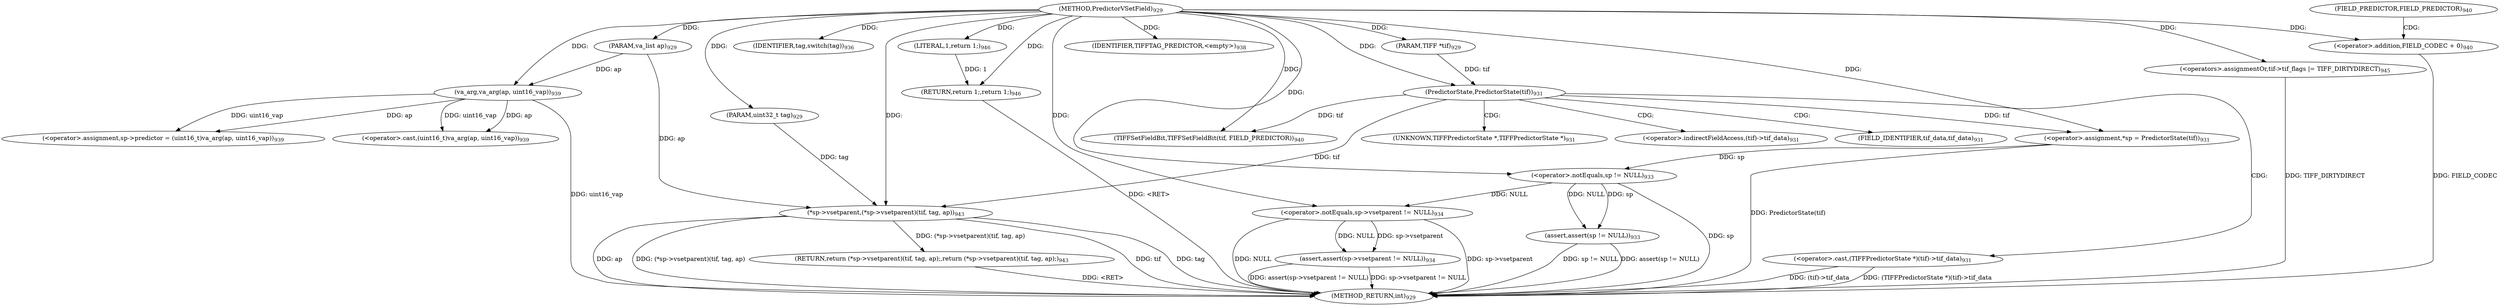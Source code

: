 digraph "PredictorVSetField" {  
"39255" [label = <(METHOD,PredictorVSetField)<SUB>929</SUB>> ]
"39320" [label = <(METHOD_RETURN,int)<SUB>929</SUB>> ]
"39256" [label = <(PARAM,TIFF *tif)<SUB>929</SUB>> ]
"39257" [label = <(PARAM,uint32_t tag)<SUB>929</SUB>> ]
"39258" [label = <(PARAM,va_list ap)<SUB>929</SUB>> ]
"39261" [label = <(&lt;operator&gt;.assignment,*sp = PredictorState(tif))<SUB>931</SUB>> ]
"39271" [label = <(assert,assert(sp != NULL))<SUB>933</SUB>> ]
"39275" [label = <(assert,assert(sp-&gt;vsetparent != NULL))<SUB>934</SUB>> ]
"39313" [label = <(&lt;operators&gt;.assignmentOr,tif-&gt;tif_flags |= TIFF_DIRTYDIRECT)<SUB>945</SUB>> ]
"39318" [label = <(RETURN,return 1;,return 1;)<SUB>946</SUB>> ]
"39282" [label = <(IDENTIFIER,tag,switch(tag))<SUB>936</SUB>> ]
"39319" [label = <(LITERAL,1,return 1;)<SUB>946</SUB>> ]
"39263" [label = <(PredictorState,PredictorState(tif))<SUB>931</SUB>> ]
"39272" [label = <(&lt;operator&gt;.notEquals,sp != NULL)<SUB>933</SUB>> ]
"39276" [label = <(&lt;operator&gt;.notEquals,sp-&gt;vsetparent != NULL)<SUB>934</SUB>> ]
"39285" [label = <(IDENTIFIER,TIFFTAG_PREDICTOR,&lt;empty&gt;)<SUB>938</SUB>> ]
"39286" [label = <(&lt;operator&gt;.assignment,sp-&gt;predictor = (uint16_t)va_arg(ap, uint16_vap))<SUB>939</SUB>> ]
"39295" [label = <(TIFFSetFieldBit,TIFFSetFieldBit(tif, FIELD_PREDICTOR))<SUB>940</SUB>> ]
"39304" [label = <(RETURN,return (*sp-&gt;vsetparent)(tif, tag, ap);,return (*sp-&gt;vsetparent)(tif, tag, ap);)<SUB>943</SUB>> ]
"39266" [label = <(&lt;operator&gt;.cast,(TIFFPredictorState *)(tif)-&gt;tif_data)<SUB>931</SUB>> ]
"39305" [label = <(*sp-&gt;vsetparent,(*sp-&gt;vsetparent)(tif, tag, ap))<SUB>943</SUB>> ]
"39290" [label = <(&lt;operator&gt;.cast,(uint16_t)va_arg(ap, uint16_vap))<SUB>939</SUB>> ]
"39292" [label = <(va_arg,va_arg(ap, uint16_vap))<SUB>939</SUB>> ]
"39299" [label = <(&lt;operator&gt;.addition,FIELD_CODEC + 0)<SUB>940</SUB>> ]
"39297" [label = <(FIELD_PREDICTOR,FIELD_PREDICTOR)<SUB>940</SUB>> ]
"39267" [label = <(UNKNOWN,TIFFPredictorState *,TIFFPredictorState *)<SUB>931</SUB>> ]
"39268" [label = <(&lt;operator&gt;.indirectFieldAccess,(tif)-&gt;tif_data)<SUB>931</SUB>> ]
"39270" [label = <(FIELD_IDENTIFIER,tif_data,tif_data)<SUB>931</SUB>> ]
  "39304" -> "39320"  [ label = "DDG: &lt;RET&gt;"] 
  "39318" -> "39320"  [ label = "DDG: &lt;RET&gt;"] 
  "39261" -> "39320"  [ label = "DDG: PredictorState(tif)"] 
  "39266" -> "39320"  [ label = "DDG: (tif)-&gt;tif_data"] 
  "39266" -> "39320"  [ label = "DDG: (TIFFPredictorState *)(tif)-&gt;tif_data"] 
  "39272" -> "39320"  [ label = "DDG: sp"] 
  "39271" -> "39320"  [ label = "DDG: sp != NULL"] 
  "39271" -> "39320"  [ label = "DDG: assert(sp != NULL)"] 
  "39276" -> "39320"  [ label = "DDG: sp-&gt;vsetparent"] 
  "39276" -> "39320"  [ label = "DDG: NULL"] 
  "39275" -> "39320"  [ label = "DDG: sp-&gt;vsetparent != NULL"] 
  "39275" -> "39320"  [ label = "DDG: assert(sp-&gt;vsetparent != NULL)"] 
  "39305" -> "39320"  [ label = "DDG: tif"] 
  "39305" -> "39320"  [ label = "DDG: tag"] 
  "39305" -> "39320"  [ label = "DDG: ap"] 
  "39305" -> "39320"  [ label = "DDG: (*sp-&gt;vsetparent)(tif, tag, ap)"] 
  "39292" -> "39320"  [ label = "DDG: uint16_vap"] 
  "39299" -> "39320"  [ label = "DDG: FIELD_CODEC"] 
  "39313" -> "39320"  [ label = "DDG: TIFF_DIRTYDIRECT"] 
  "39255" -> "39256"  [ label = "DDG: "] 
  "39255" -> "39257"  [ label = "DDG: "] 
  "39255" -> "39258"  [ label = "DDG: "] 
  "39263" -> "39261"  [ label = "DDG: tif"] 
  "39255" -> "39313"  [ label = "DDG: "] 
  "39319" -> "39318"  [ label = "DDG: 1"] 
  "39255" -> "39318"  [ label = "DDG: "] 
  "39255" -> "39261"  [ label = "DDG: "] 
  "39272" -> "39271"  [ label = "DDG: sp"] 
  "39272" -> "39271"  [ label = "DDG: NULL"] 
  "39276" -> "39275"  [ label = "DDG: sp-&gt;vsetparent"] 
  "39276" -> "39275"  [ label = "DDG: NULL"] 
  "39255" -> "39282"  [ label = "DDG: "] 
  "39255" -> "39319"  [ label = "DDG: "] 
  "39256" -> "39263"  [ label = "DDG: tif"] 
  "39255" -> "39263"  [ label = "DDG: "] 
  "39261" -> "39272"  [ label = "DDG: sp"] 
  "39255" -> "39272"  [ label = "DDG: "] 
  "39272" -> "39276"  [ label = "DDG: NULL"] 
  "39255" -> "39276"  [ label = "DDG: "] 
  "39255" -> "39285"  [ label = "DDG: "] 
  "39292" -> "39286"  [ label = "DDG: ap"] 
  "39292" -> "39286"  [ label = "DDG: uint16_vap"] 
  "39305" -> "39304"  [ label = "DDG: (*sp-&gt;vsetparent)(tif, tag, ap)"] 
  "39263" -> "39295"  [ label = "DDG: tif"] 
  "39255" -> "39295"  [ label = "DDG: "] 
  "39292" -> "39290"  [ label = "DDG: ap"] 
  "39292" -> "39290"  [ label = "DDG: uint16_vap"] 
  "39263" -> "39305"  [ label = "DDG: tif"] 
  "39255" -> "39305"  [ label = "DDG: "] 
  "39257" -> "39305"  [ label = "DDG: tag"] 
  "39258" -> "39305"  [ label = "DDG: ap"] 
  "39258" -> "39292"  [ label = "DDG: ap"] 
  "39255" -> "39292"  [ label = "DDG: "] 
  "39255" -> "39299"  [ label = "DDG: "] 
  "39263" -> "39267"  [ label = "CDG: "] 
  "39263" -> "39268"  [ label = "CDG: "] 
  "39263" -> "39266"  [ label = "CDG: "] 
  "39263" -> "39270"  [ label = "CDG: "] 
  "39297" -> "39299"  [ label = "CDG: "] 
}
